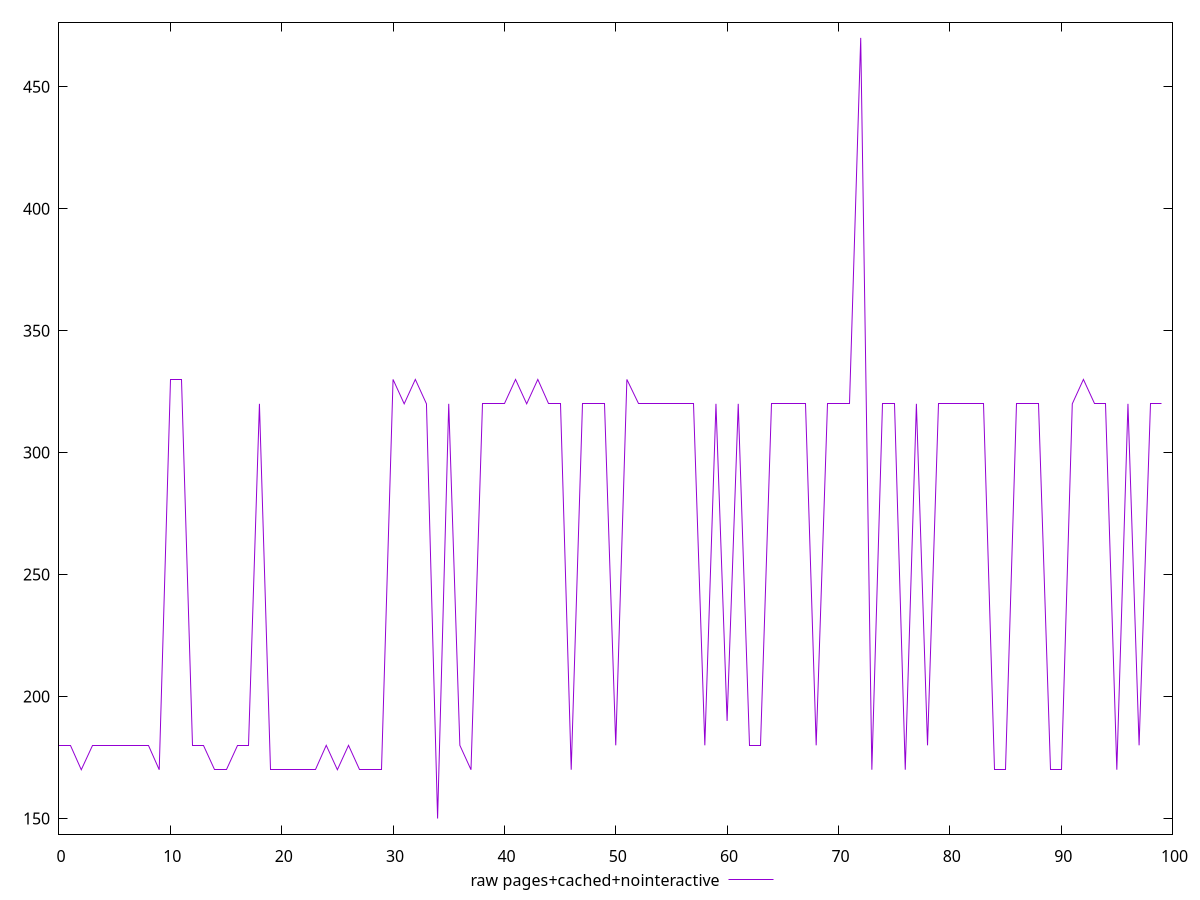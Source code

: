 $_rawPagesCachedNointeractive <<EOF
180
180
170
180
180
180
180
180
180
170
330
330
180
180
170
170
180
180
320
170
170
170
170
170
180
170
180
170
170
170
330
320
330
320
150
320
180
170
320
320
320
330
320
330
320
320
170
320
320
320
180
330
320
320
320
320
320
320
180
320
190
320
180
180
320
320
320
320
180
320
320
320
470
170
320
320
170
320
180
320
320
320
320
320
170
170
320
320
320
170
170
320
330
320
320
170
320
180
320
320
EOF
set key outside below
set terminal pngcairo
set output "report_00005_2020-11-02T22-26-11.212Z/uses-http2/pages+cached+nointeractive//raw.png"
set yrange [143.6:476.4]
plot $_rawPagesCachedNointeractive title "raw pages+cached+nointeractive" with line ,